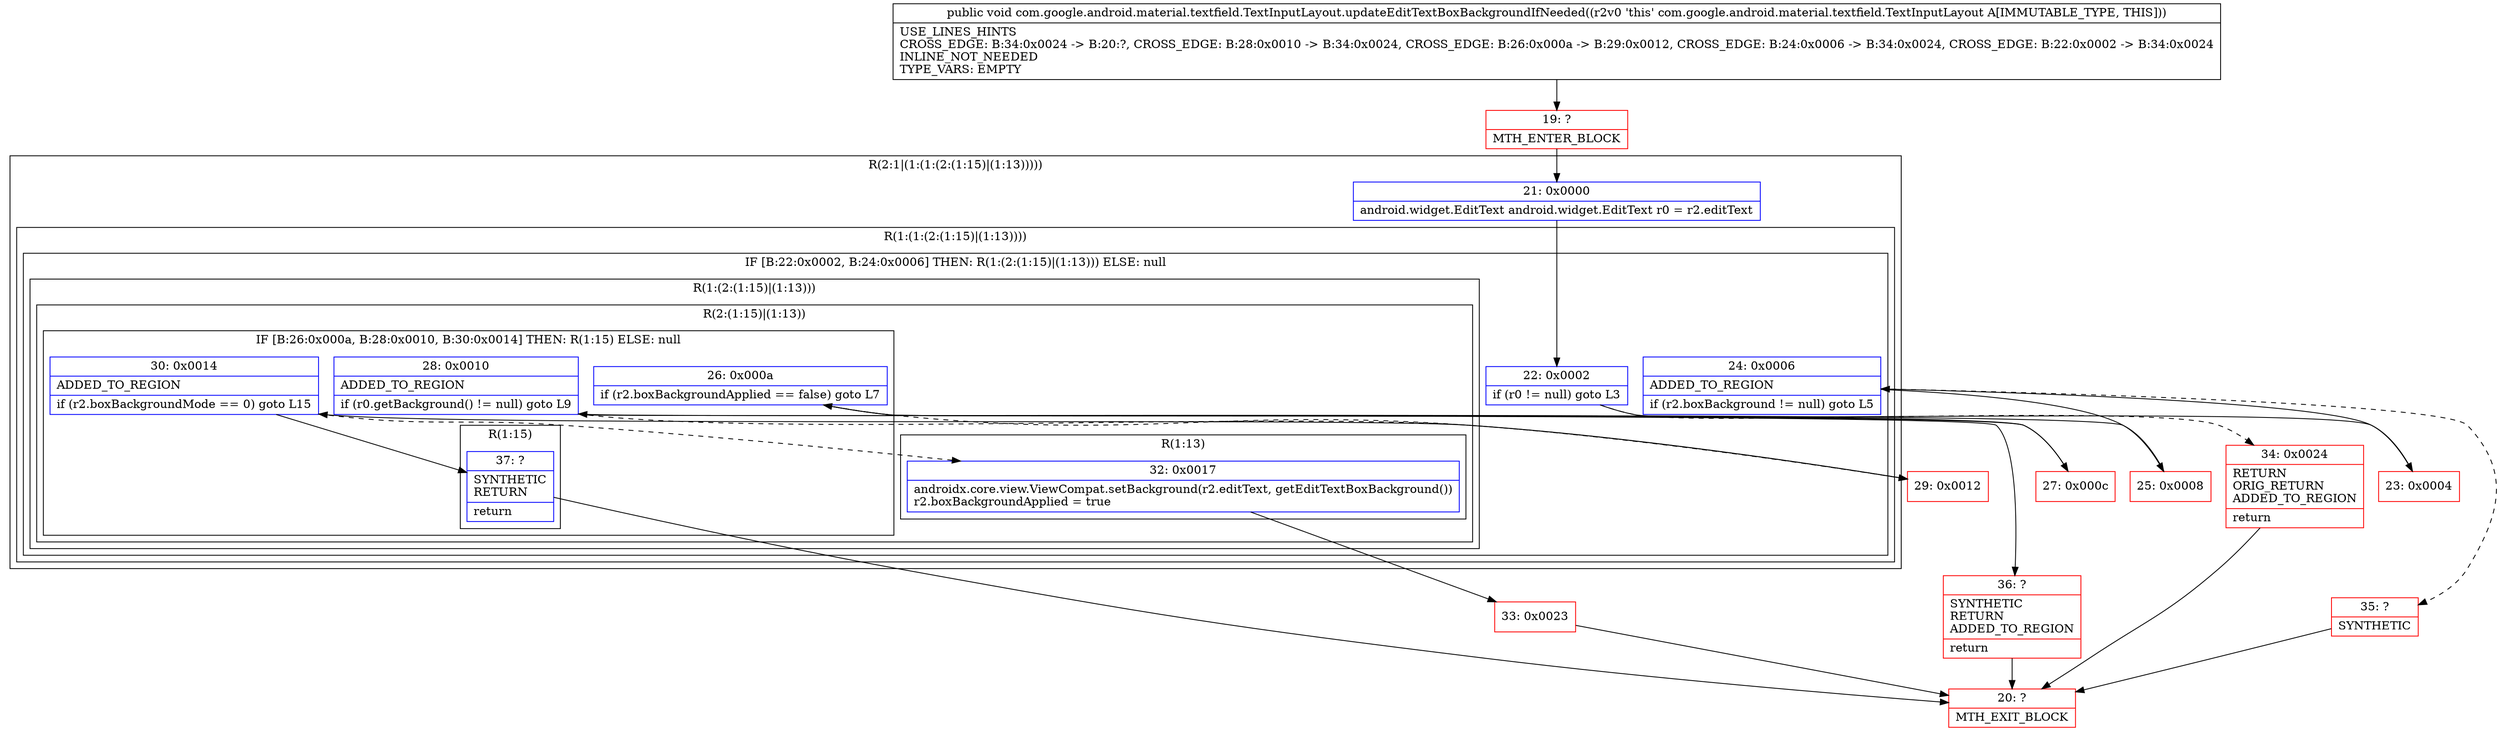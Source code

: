 digraph "CFG forcom.google.android.material.textfield.TextInputLayout.updateEditTextBoxBackgroundIfNeeded()V" {
subgraph cluster_Region_492444211 {
label = "R(2:1|(1:(1:(2:(1:15)|(1:13)))))";
node [shape=record,color=blue];
Node_21 [shape=record,label="{21\:\ 0x0000|android.widget.EditText android.widget.EditText r0 = r2.editText\l}"];
subgraph cluster_Region_2144701448 {
label = "R(1:(1:(2:(1:15)|(1:13))))";
node [shape=record,color=blue];
subgraph cluster_IfRegion_1365405694 {
label = "IF [B:22:0x0002, B:24:0x0006] THEN: R(1:(2:(1:15)|(1:13))) ELSE: null";
node [shape=record,color=blue];
Node_22 [shape=record,label="{22\:\ 0x0002|if (r0 != null) goto L3\l}"];
Node_24 [shape=record,label="{24\:\ 0x0006|ADDED_TO_REGION\l|if (r2.boxBackground != null) goto L5\l}"];
subgraph cluster_Region_247670694 {
label = "R(1:(2:(1:15)|(1:13)))";
node [shape=record,color=blue];
subgraph cluster_Region_1267756775 {
label = "R(2:(1:15)|(1:13))";
node [shape=record,color=blue];
subgraph cluster_IfRegion_861590802 {
label = "IF [B:26:0x000a, B:28:0x0010, B:30:0x0014] THEN: R(1:15) ELSE: null";
node [shape=record,color=blue];
Node_26 [shape=record,label="{26\:\ 0x000a|if (r2.boxBackgroundApplied == false) goto L7\l}"];
Node_28 [shape=record,label="{28\:\ 0x0010|ADDED_TO_REGION\l|if (r0.getBackground() != null) goto L9\l}"];
Node_30 [shape=record,label="{30\:\ 0x0014|ADDED_TO_REGION\l|if (r2.boxBackgroundMode == 0) goto L15\l}"];
subgraph cluster_Region_1053993638 {
label = "R(1:15)";
node [shape=record,color=blue];
Node_37 [shape=record,label="{37\:\ ?|SYNTHETIC\lRETURN\l|return\l}"];
}
}
subgraph cluster_Region_1832178872 {
label = "R(1:13)";
node [shape=record,color=blue];
Node_32 [shape=record,label="{32\:\ 0x0017|androidx.core.view.ViewCompat.setBackground(r2.editText, getEditTextBoxBackground())\lr2.boxBackgroundApplied = true\l}"];
}
}
}
}
}
}
Node_19 [shape=record,color=red,label="{19\:\ ?|MTH_ENTER_BLOCK\l}"];
Node_23 [shape=record,color=red,label="{23\:\ 0x0004}"];
Node_25 [shape=record,color=red,label="{25\:\ 0x0008}"];
Node_27 [shape=record,color=red,label="{27\:\ 0x000c}"];
Node_36 [shape=record,color=red,label="{36\:\ ?|SYNTHETIC\lRETURN\lADDED_TO_REGION\l|return\l}"];
Node_20 [shape=record,color=red,label="{20\:\ ?|MTH_EXIT_BLOCK\l}"];
Node_29 [shape=record,color=red,label="{29\:\ 0x0012}"];
Node_33 [shape=record,color=red,label="{33\:\ 0x0023}"];
Node_35 [shape=record,color=red,label="{35\:\ ?|SYNTHETIC\l}"];
Node_34 [shape=record,color=red,label="{34\:\ 0x0024|RETURN\lORIG_RETURN\lADDED_TO_REGION\l|return\l}"];
MethodNode[shape=record,label="{public void com.google.android.material.textfield.TextInputLayout.updateEditTextBoxBackgroundIfNeeded((r2v0 'this' com.google.android.material.textfield.TextInputLayout A[IMMUTABLE_TYPE, THIS]))  | USE_LINES_HINTS\lCROSS_EDGE: B:34:0x0024 \-\> B:20:?, CROSS_EDGE: B:28:0x0010 \-\> B:34:0x0024, CROSS_EDGE: B:26:0x000a \-\> B:29:0x0012, CROSS_EDGE: B:24:0x0006 \-\> B:34:0x0024, CROSS_EDGE: B:22:0x0002 \-\> B:34:0x0024\lINLINE_NOT_NEEDED\lTYPE_VARS: EMPTY\l}"];
MethodNode -> Node_19;Node_21 -> Node_22;
Node_22 -> Node_23;
Node_22 -> Node_34[style=dashed];
Node_24 -> Node_25;
Node_24 -> Node_35[style=dashed];
Node_26 -> Node_27;
Node_26 -> Node_29[style=dashed];
Node_28 -> Node_29[style=dashed];
Node_28 -> Node_36;
Node_30 -> Node_32[style=dashed];
Node_30 -> Node_37;
Node_37 -> Node_20;
Node_32 -> Node_33;
Node_19 -> Node_21;
Node_23 -> Node_24;
Node_25 -> Node_26;
Node_27 -> Node_28;
Node_36 -> Node_20;
Node_29 -> Node_30;
Node_33 -> Node_20;
Node_35 -> Node_20;
Node_34 -> Node_20;
}

